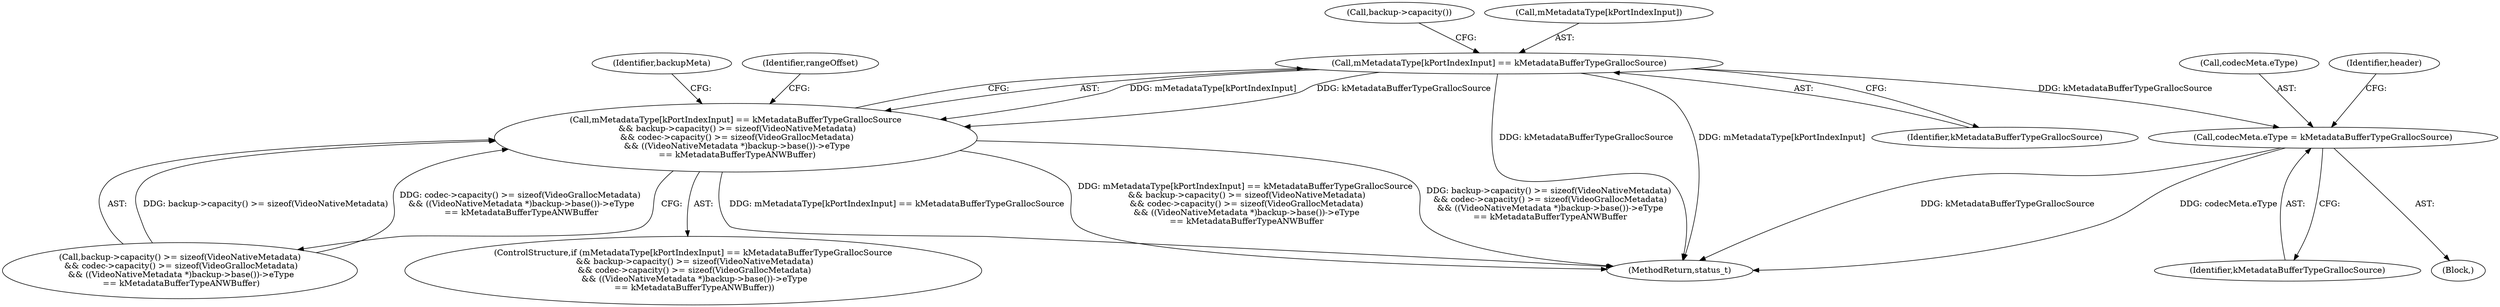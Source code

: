 digraph "0_Android_b351eabb428c7ca85a34513c64601f437923d576_4@array" {
"1000142" [label="(Call,mMetadataType[kPortIndexInput] == kMetadataBufferTypeGrallocSource)"];
"1000141" [label="(Call,mMetadataType[kPortIndexInput] == kMetadataBufferTypeGrallocSource\n && backup->capacity() >= sizeof(VideoNativeMetadata)\n && codec->capacity() >= sizeof(VideoGrallocMetadata)\n && ((VideoNativeMetadata *)backup->base())->eType\n == kMetadataBufferTypeANWBuffer)"];
"1000206" [label="(Call,codecMeta.eType = kMetadataBufferTypeGrallocSource)"];
"1000141" [label="(Call,mMetadataType[kPortIndexInput] == kMetadataBufferTypeGrallocSource\n && backup->capacity() >= sizeof(VideoNativeMetadata)\n && codec->capacity() >= sizeof(VideoGrallocMetadata)\n && ((VideoNativeMetadata *)backup->base())->eType\n == kMetadataBufferTypeANWBuffer)"];
"1000147" [label="(Call,backup->capacity() >= sizeof(VideoNativeMetadata)\n && codec->capacity() >= sizeof(VideoGrallocMetadata)\n && ((VideoNativeMetadata *)backup->base())->eType\n == kMetadataBufferTypeANWBuffer)"];
"1000207" [label="(Call,codecMeta.eType)"];
"1000279" [label="(MethodReturn,status_t)"];
"1000146" [label="(Identifier,kMetadataBufferTypeGrallocSource)"];
"1000167" [label="(Identifier,backupMeta)"];
"1000210" [label="(Identifier,kMetadataBufferTypeGrallocSource)"];
"1000206" [label="(Call,codecMeta.eType = kMetadataBufferTypeGrallocSource)"];
"1000149" [label="(Call,backup->capacity())"];
"1000142" [label="(Call,mMetadataType[kPortIndexInput] == kMetadataBufferTypeGrallocSource)"];
"1000140" [label="(ControlStructure,if (mMetadataType[kPortIndexInput] == kMetadataBufferTypeGrallocSource\n && backup->capacity() >= sizeof(VideoNativeMetadata)\n && codec->capacity() >= sizeof(VideoGrallocMetadata)\n && ((VideoNativeMetadata *)backup->base())->eType\n == kMetadataBufferTypeANWBuffer))"];
"1000213" [label="(Identifier,header)"];
"1000164" [label="(Block,)"];
"1000230" [label="(Identifier,rangeOffset)"];
"1000143" [label="(Call,mMetadataType[kPortIndexInput])"];
"1000142" -> "1000141"  [label="AST: "];
"1000142" -> "1000146"  [label="CFG: "];
"1000143" -> "1000142"  [label="AST: "];
"1000146" -> "1000142"  [label="AST: "];
"1000149" -> "1000142"  [label="CFG: "];
"1000141" -> "1000142"  [label="CFG: "];
"1000142" -> "1000279"  [label="DDG: mMetadataType[kPortIndexInput]"];
"1000142" -> "1000279"  [label="DDG: kMetadataBufferTypeGrallocSource"];
"1000142" -> "1000141"  [label="DDG: mMetadataType[kPortIndexInput]"];
"1000142" -> "1000141"  [label="DDG: kMetadataBufferTypeGrallocSource"];
"1000142" -> "1000206"  [label="DDG: kMetadataBufferTypeGrallocSource"];
"1000141" -> "1000140"  [label="AST: "];
"1000141" -> "1000147"  [label="CFG: "];
"1000147" -> "1000141"  [label="AST: "];
"1000167" -> "1000141"  [label="CFG: "];
"1000230" -> "1000141"  [label="CFG: "];
"1000141" -> "1000279"  [label="DDG: mMetadataType[kPortIndexInput] == kMetadataBufferTypeGrallocSource"];
"1000141" -> "1000279"  [label="DDG: mMetadataType[kPortIndexInput] == kMetadataBufferTypeGrallocSource\n && backup->capacity() >= sizeof(VideoNativeMetadata)\n && codec->capacity() >= sizeof(VideoGrallocMetadata)\n && ((VideoNativeMetadata *)backup->base())->eType\n == kMetadataBufferTypeANWBuffer"];
"1000141" -> "1000279"  [label="DDG: backup->capacity() >= sizeof(VideoNativeMetadata)\n && codec->capacity() >= sizeof(VideoGrallocMetadata)\n && ((VideoNativeMetadata *)backup->base())->eType\n == kMetadataBufferTypeANWBuffer"];
"1000147" -> "1000141"  [label="DDG: backup->capacity() >= sizeof(VideoNativeMetadata)"];
"1000147" -> "1000141"  [label="DDG: codec->capacity() >= sizeof(VideoGrallocMetadata)\n && ((VideoNativeMetadata *)backup->base())->eType\n == kMetadataBufferTypeANWBuffer"];
"1000206" -> "1000164"  [label="AST: "];
"1000206" -> "1000210"  [label="CFG: "];
"1000207" -> "1000206"  [label="AST: "];
"1000210" -> "1000206"  [label="AST: "];
"1000213" -> "1000206"  [label="CFG: "];
"1000206" -> "1000279"  [label="DDG: kMetadataBufferTypeGrallocSource"];
"1000206" -> "1000279"  [label="DDG: codecMeta.eType"];
}
